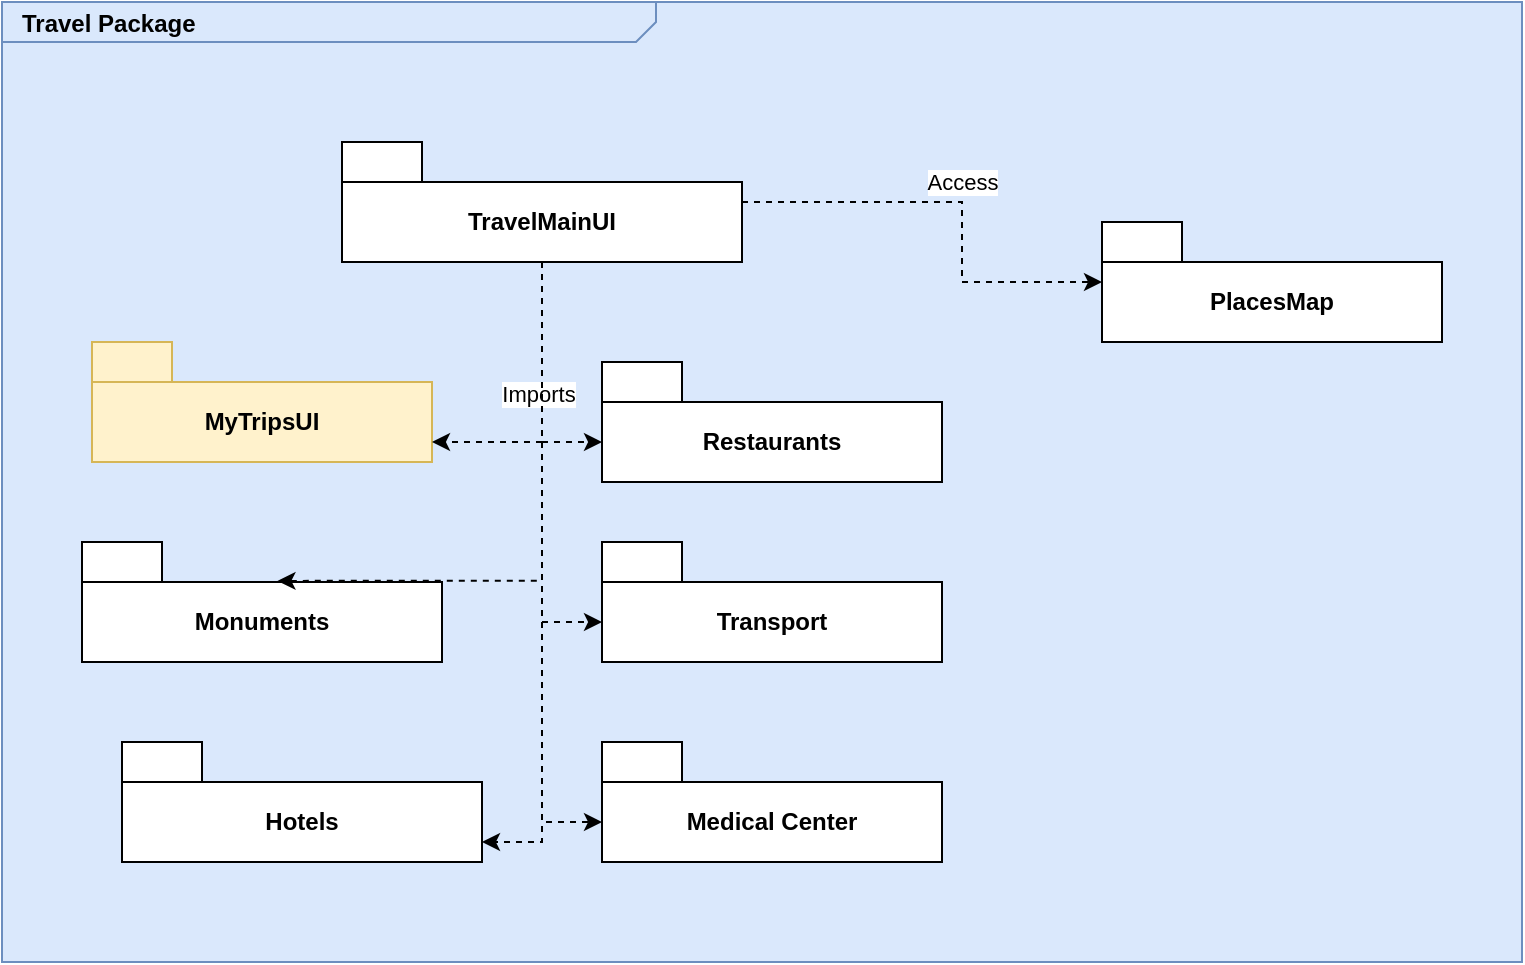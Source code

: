 <mxfile version="26.0.14">
  <diagram name="Page-1" id="929967ad-93f9-6ef4-fab6-5d389245f69c">
    <mxGraphModel dx="954" dy="639" grid="1" gridSize="10" guides="1" tooltips="1" connect="1" arrows="1" fold="1" page="1" pageScale="1.5" pageWidth="1169" pageHeight="826" background="none" math="0" shadow="0">
      <root>
        <mxCell id="0" style=";html=1;" />
        <mxCell id="1" style=";html=1;" parent="0" />
        <mxCell id="1672d66443f91eb5-1" value="&lt;p style=&quot;margin: 0px ; margin-top: 4px ; margin-left: 10px ; text-align: left&quot;&gt;&lt;span style=&quot;background-color: transparent; text-align: center;&quot;&gt;&lt;b&gt;Travel&lt;/b&gt;&lt;/span&gt;&lt;b&gt;&amp;nbsp;Package&lt;/b&gt;&lt;/p&gt;" style="html=1;strokeWidth=1;shape=mxgraph.sysml.package;html=1;overflow=fill;whiteSpace=wrap;fillColor=#dae8fc;fontSize=12;align=center;labelX=327.64;strokeColor=#6c8ebf;" parent="1" vertex="1">
          <mxGeometry x="440" y="250" width="760" height="480" as="geometry" />
        </mxCell>
        <mxCell id="rpGsWSdBKoxRbKyVbrdc-19" value="Access" style="edgeStyle=orthogonalEdgeStyle;shape=connector;rounded=0;orthogonalLoop=1;jettySize=auto;html=1;dashed=1;strokeColor=default;align=center;verticalAlign=middle;fontFamily=Helvetica;fontSize=11;fontColor=default;labelBackgroundColor=default;endArrow=classic;" parent="1" source="rpGsWSdBKoxRbKyVbrdc-1" target="rpGsWSdBKoxRbKyVbrdc-12" edge="1">
          <mxGeometry y="-10" relative="1" as="geometry">
            <Array as="points">
              <mxPoint x="920" y="350" />
              <mxPoint x="920" y="390" />
            </Array>
            <mxPoint x="10" y="-10" as="offset" />
          </mxGeometry>
        </mxCell>
        <mxCell id="rpGsWSdBKoxRbKyVbrdc-1" value="TravelMainUI" style="shape=folder;fontStyle=1;tabWidth=40;tabHeight=20;tabPosition=left;html=1;boundedLbl=1;whiteSpace=wrap;" parent="1" vertex="1">
          <mxGeometry x="610" y="320" width="200" height="60" as="geometry" />
        </mxCell>
        <mxCell id="rpGsWSdBKoxRbKyVbrdc-4" value="Monuments" style="shape=folder;fontStyle=1;tabWidth=40;tabHeight=20;tabPosition=left;html=1;boundedLbl=1;whiteSpace=wrap;" parent="1" vertex="1">
          <mxGeometry x="480" y="520" width="180" height="60" as="geometry" />
        </mxCell>
        <mxCell id="rpGsWSdBKoxRbKyVbrdc-5" value="Hotels" style="shape=folder;fontStyle=1;tabWidth=40;tabHeight=20;tabPosition=left;html=1;boundedLbl=1;whiteSpace=wrap;" parent="1" vertex="1">
          <mxGeometry x="500" y="620" width="180" height="60" as="geometry" />
        </mxCell>
        <mxCell id="rpGsWSdBKoxRbKyVbrdc-6" value="Medical Center" style="shape=folder;fontStyle=1;tabWidth=40;tabHeight=20;tabPosition=left;html=1;boundedLbl=1;whiteSpace=wrap;" parent="1" vertex="1">
          <mxGeometry x="740" y="620" width="170" height="60" as="geometry" />
        </mxCell>
        <mxCell id="rpGsWSdBKoxRbKyVbrdc-7" value="Transport" style="shape=folder;fontStyle=1;tabWidth=40;tabHeight=20;tabPosition=left;html=1;boundedLbl=1;whiteSpace=wrap;" parent="1" vertex="1">
          <mxGeometry x="740" y="520" width="170" height="60" as="geometry" />
        </mxCell>
        <mxCell id="rpGsWSdBKoxRbKyVbrdc-11" value="Restaurants" style="shape=folder;fontStyle=1;tabWidth=40;tabHeight=20;tabPosition=left;html=1;boundedLbl=1;whiteSpace=wrap;" parent="1" vertex="1">
          <mxGeometry x="740" y="430" width="170" height="60" as="geometry" />
        </mxCell>
        <mxCell id="rpGsWSdBKoxRbKyVbrdc-12" value="PlacesMap" style="shape=folder;fontStyle=1;tabWidth=40;tabHeight=20;tabPosition=left;html=1;boundedLbl=1;whiteSpace=wrap;" parent="1" vertex="1">
          <mxGeometry x="990" y="360" width="170" height="60" as="geometry" />
        </mxCell>
        <mxCell id="rpGsWSdBKoxRbKyVbrdc-24" style="edgeStyle=orthogonalEdgeStyle;shape=connector;rounded=0;orthogonalLoop=1;jettySize=auto;html=1;entryX=0;entryY=0;entryDx=0;entryDy=40;entryPerimeter=0;dashed=1;strokeColor=default;align=center;verticalAlign=middle;fontFamily=Helvetica;fontSize=11;fontColor=default;labelBackgroundColor=default;endArrow=classic;" parent="1" source="rpGsWSdBKoxRbKyVbrdc-1" target="rpGsWSdBKoxRbKyVbrdc-7" edge="1">
          <mxGeometry relative="1" as="geometry" />
        </mxCell>
        <mxCell id="rpGsWSdBKoxRbKyVbrdc-25" style="edgeStyle=orthogonalEdgeStyle;shape=connector;rounded=0;orthogonalLoop=1;jettySize=auto;html=1;entryX=0;entryY=0;entryDx=0;entryDy=40;entryPerimeter=0;dashed=1;strokeColor=default;align=center;verticalAlign=middle;fontFamily=Helvetica;fontSize=11;fontColor=default;labelBackgroundColor=default;endArrow=classic;" parent="1" source="rpGsWSdBKoxRbKyVbrdc-1" target="rpGsWSdBKoxRbKyVbrdc-6" edge="1">
          <mxGeometry relative="1" as="geometry" />
        </mxCell>
        <mxCell id="rpGsWSdBKoxRbKyVbrdc-26" style="edgeStyle=orthogonalEdgeStyle;shape=connector;rounded=0;orthogonalLoop=1;jettySize=auto;html=1;dashed=1;strokeColor=default;align=center;verticalAlign=middle;fontFamily=Helvetica;fontSize=11;fontColor=default;labelBackgroundColor=default;endArrow=classic;entryX=0.543;entryY=0.324;entryDx=0;entryDy=0;entryPerimeter=0;" parent="1" source="rpGsWSdBKoxRbKyVbrdc-1" target="rpGsWSdBKoxRbKyVbrdc-4" edge="1">
          <mxGeometry relative="1" as="geometry">
            <Array as="points">
              <mxPoint x="710" y="539" />
            </Array>
          </mxGeometry>
        </mxCell>
        <mxCell id="rpGsWSdBKoxRbKyVbrdc-27" style="edgeStyle=orthogonalEdgeStyle;shape=connector;rounded=0;orthogonalLoop=1;jettySize=auto;html=1;entryX=0;entryY=0;entryDx=180;entryDy=50;entryPerimeter=0;dashed=1;strokeColor=default;align=center;verticalAlign=middle;fontFamily=Helvetica;fontSize=11;fontColor=default;labelBackgroundColor=default;endArrow=classic;" parent="1" source="rpGsWSdBKoxRbKyVbrdc-1" target="rpGsWSdBKoxRbKyVbrdc-5" edge="1">
          <mxGeometry relative="1" as="geometry">
            <Array as="points">
              <mxPoint x="710" y="670" />
            </Array>
          </mxGeometry>
        </mxCell>
        <mxCell id="VwyM89UiBJFyvYVgrADw-1" style="edgeStyle=orthogonalEdgeStyle;shape=connector;rounded=0;orthogonalLoop=1;jettySize=auto;html=1;entryX=0;entryY=0;entryDx=0;entryDy=40;entryPerimeter=0;dashed=1;strokeColor=default;align=center;verticalAlign=middle;fontFamily=Helvetica;fontSize=11;fontColor=default;labelBackgroundColor=default;endArrow=classic;" parent="1" source="rpGsWSdBKoxRbKyVbrdc-1" target="rpGsWSdBKoxRbKyVbrdc-11" edge="1">
          <mxGeometry relative="1" as="geometry" />
        </mxCell>
        <mxCell id="VwyM89UiBJFyvYVgrADw-2" value="Imports" style="edgeLabel;html=1;align=center;verticalAlign=middle;resizable=0;points=[];fontFamily=Helvetica;fontSize=11;fontColor=default;labelBackgroundColor=default;" parent="VwyM89UiBJFyvYVgrADw-1" vertex="1" connectable="0">
          <mxGeometry x="0.12" y="-2" relative="1" as="geometry">
            <mxPoint y="-1" as="offset" />
          </mxGeometry>
        </mxCell>
        <mxCell id="ZkWzsnqYDjrDtzkP9cSd-1" value="MyTripsUI" style="shape=folder;fontStyle=1;tabWidth=40;tabHeight=20;tabPosition=left;html=1;boundedLbl=1;whiteSpace=wrap;fillColor=#fff2cc;strokeColor=#d6b656;" parent="1" vertex="1">
          <mxGeometry x="485" y="420" width="170" height="60" as="geometry" />
        </mxCell>
        <mxCell id="VMCsGP56nizKYye5sDmK-1" style="edgeStyle=orthogonalEdgeStyle;shape=connector;rounded=0;orthogonalLoop=1;jettySize=auto;html=1;entryX=0;entryY=0;entryDx=170;entryDy=50;entryPerimeter=0;dashed=1;strokeColor=default;align=center;verticalAlign=middle;fontFamily=Helvetica;fontSize=11;fontColor=default;labelBackgroundColor=default;endArrow=classic;" edge="1" parent="1" source="rpGsWSdBKoxRbKyVbrdc-1" target="ZkWzsnqYDjrDtzkP9cSd-1">
          <mxGeometry relative="1" as="geometry" />
        </mxCell>
      </root>
    </mxGraphModel>
  </diagram>
</mxfile>
